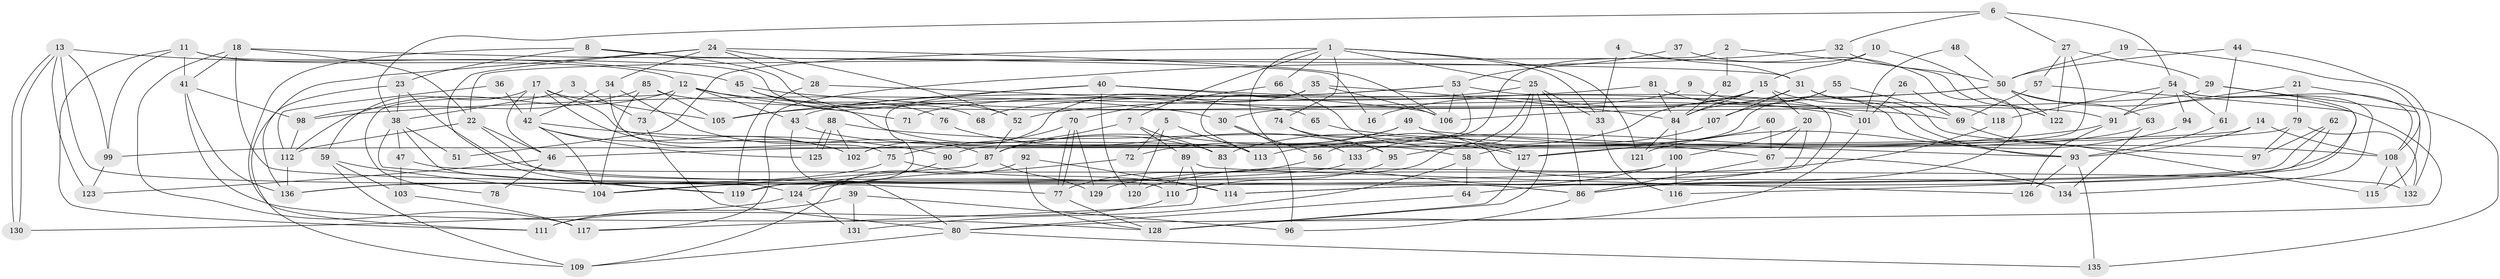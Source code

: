 // coarse degree distribution, {8: 0.07777777777777778, 6: 0.15555555555555556, 2: 0.1, 4: 0.2, 5: 0.18888888888888888, 7: 0.05555555555555555, 3: 0.16666666666666666, 9: 0.022222222222222223, 10: 0.022222222222222223, 13: 0.011111111111111112}
// Generated by graph-tools (version 1.1) at 2025/24/03/03/25 07:24:03]
// undirected, 136 vertices, 272 edges
graph export_dot {
graph [start="1"]
  node [color=gray90,style=filled];
  1;
  2;
  3;
  4;
  5;
  6;
  7;
  8;
  9;
  10;
  11;
  12;
  13;
  14;
  15;
  16;
  17;
  18;
  19;
  20;
  21;
  22;
  23;
  24;
  25;
  26;
  27;
  28;
  29;
  30;
  31;
  32;
  33;
  34;
  35;
  36;
  37;
  38;
  39;
  40;
  41;
  42;
  43;
  44;
  45;
  46;
  47;
  48;
  49;
  50;
  51;
  52;
  53;
  54;
  55;
  56;
  57;
  58;
  59;
  60;
  61;
  62;
  63;
  64;
  65;
  66;
  67;
  68;
  69;
  70;
  71;
  72;
  73;
  74;
  75;
  76;
  77;
  78;
  79;
  80;
  81;
  82;
  83;
  84;
  85;
  86;
  87;
  88;
  89;
  90;
  91;
  92;
  93;
  94;
  95;
  96;
  97;
  98;
  99;
  100;
  101;
  102;
  103;
  104;
  105;
  106;
  107;
  108;
  109;
  110;
  111;
  112;
  113;
  114;
  115;
  116;
  117;
  118;
  119;
  120;
  121;
  122;
  123;
  124;
  125;
  126;
  127;
  128;
  129;
  130;
  131;
  132;
  133;
  134;
  135;
  136;
  1 -- 7;
  1 -- 25;
  1 -- 33;
  1 -- 51;
  1 -- 66;
  1 -- 74;
  1 -- 121;
  1 -- 133;
  2 -- 122;
  2 -- 22;
  2 -- 82;
  3 -- 73;
  3 -- 38;
  4 -- 33;
  4 -- 31;
  5 -- 120;
  5 -- 72;
  5 -- 113;
  6 -- 54;
  6 -- 38;
  6 -- 27;
  6 -- 32;
  7 -- 83;
  7 -- 87;
  7 -- 89;
  8 -- 23;
  8 -- 52;
  8 -- 16;
  8 -- 111;
  9 -- 93;
  9 -- 30;
  10 -- 15;
  10 -- 122;
  10 -- 90;
  11 -- 111;
  11 -- 12;
  11 -- 41;
  11 -- 68;
  11 -- 99;
  12 -- 43;
  12 -- 112;
  12 -- 30;
  12 -- 71;
  12 -- 73;
  12 -- 78;
  13 -- 99;
  13 -- 130;
  13 -- 130;
  13 -- 45;
  13 -- 123;
  13 -- 124;
  14 -- 46;
  14 -- 93;
  14 -- 108;
  15 -- 20;
  15 -- 83;
  15 -- 16;
  15 -- 84;
  15 -- 118;
  17 -- 102;
  17 -- 46;
  17 -- 42;
  17 -- 59;
  17 -- 105;
  17 -- 113;
  18 -- 31;
  18 -- 41;
  18 -- 22;
  18 -- 86;
  18 -- 117;
  19 -- 50;
  19 -- 108;
  20 -- 100;
  20 -- 67;
  20 -- 110;
  21 -- 91;
  21 -- 79;
  21 -- 135;
  22 -- 110;
  22 -- 46;
  22 -- 112;
  23 -- 109;
  23 -- 86;
  23 -- 38;
  24 -- 136;
  24 -- 106;
  24 -- 28;
  24 -- 34;
  24 -- 52;
  24 -- 119;
  25 -- 104;
  25 -- 128;
  25 -- 33;
  25 -- 43;
  25 -- 56;
  25 -- 86;
  26 -- 101;
  26 -- 69;
  27 -- 57;
  27 -- 29;
  27 -- 95;
  27 -- 122;
  28 -- 119;
  28 -- 65;
  29 -- 106;
  29 -- 114;
  29 -- 115;
  30 -- 56;
  30 -- 96;
  31 -- 84;
  31 -- 93;
  31 -- 97;
  31 -- 107;
  32 -- 117;
  32 -- 50;
  33 -- 116;
  34 -- 75;
  34 -- 42;
  34 -- 87;
  35 -- 102;
  35 -- 113;
  35 -- 84;
  35 -- 106;
  36 -- 42;
  36 -- 112;
  37 -- 86;
  37 -- 53;
  38 -- 47;
  38 -- 51;
  38 -- 77;
  38 -- 119;
  39 -- 111;
  39 -- 96;
  39 -- 131;
  40 -- 119;
  40 -- 105;
  40 -- 101;
  40 -- 106;
  40 -- 120;
  41 -- 128;
  41 -- 98;
  41 -- 136;
  42 -- 90;
  42 -- 102;
  42 -- 104;
  42 -- 125;
  43 -- 80;
  43 -- 58;
  44 -- 61;
  44 -- 50;
  44 -- 132;
  45 -- 69;
  45 -- 76;
  45 -- 83;
  46 -- 123;
  46 -- 78;
  47 -- 103;
  47 -- 132;
  48 -- 101;
  48 -- 50;
  49 -- 87;
  49 -- 67;
  49 -- 72;
  49 -- 93;
  50 -- 63;
  50 -- 52;
  50 -- 80;
  50 -- 98;
  50 -- 122;
  52 -- 87;
  53 -- 86;
  53 -- 106;
  53 -- 68;
  53 -- 71;
  53 -- 102;
  54 -- 118;
  54 -- 91;
  54 -- 61;
  54 -- 94;
  54 -- 108;
  54 -- 134;
  55 -- 107;
  55 -- 58;
  55 -- 69;
  56 -- 77;
  57 -- 116;
  57 -- 69;
  58 -- 131;
  58 -- 64;
  59 -- 104;
  59 -- 103;
  59 -- 109;
  60 -- 67;
  60 -- 127;
  61 -- 93;
  62 -- 114;
  62 -- 64;
  62 -- 97;
  63 -- 134;
  63 -- 127;
  64 -- 80;
  65 -- 108;
  66 -- 127;
  66 -- 70;
  67 -- 86;
  67 -- 134;
  69 -- 115;
  70 -- 77;
  70 -- 77;
  70 -- 75;
  70 -- 129;
  72 -- 124;
  73 -- 80;
  74 -- 95;
  74 -- 134;
  75 -- 136;
  75 -- 114;
  76 -- 95;
  77 -- 128;
  79 -- 97;
  79 -- 132;
  79 -- 99;
  80 -- 109;
  80 -- 135;
  81 -- 84;
  81 -- 105;
  81 -- 101;
  82 -- 84;
  83 -- 114;
  84 -- 100;
  84 -- 121;
  85 -- 104;
  85 -- 98;
  85 -- 91;
  85 -- 105;
  86 -- 96;
  87 -- 104;
  87 -- 129;
  88 -- 125;
  88 -- 125;
  88 -- 102;
  88 -- 127;
  89 -- 126;
  89 -- 110;
  89 -- 117;
  90 -- 124;
  91 -- 113;
  91 -- 126;
  92 -- 128;
  92 -- 114;
  92 -- 109;
  93 -- 135;
  93 -- 126;
  94 -- 121;
  95 -- 110;
  98 -- 112;
  99 -- 123;
  100 -- 119;
  100 -- 116;
  100 -- 120;
  101 -- 128;
  103 -- 117;
  107 -- 133;
  108 -- 115;
  108 -- 132;
  110 -- 111;
  112 -- 136;
  118 -- 129;
  124 -- 130;
  124 -- 131;
  127 -- 128;
  133 -- 136;
}
